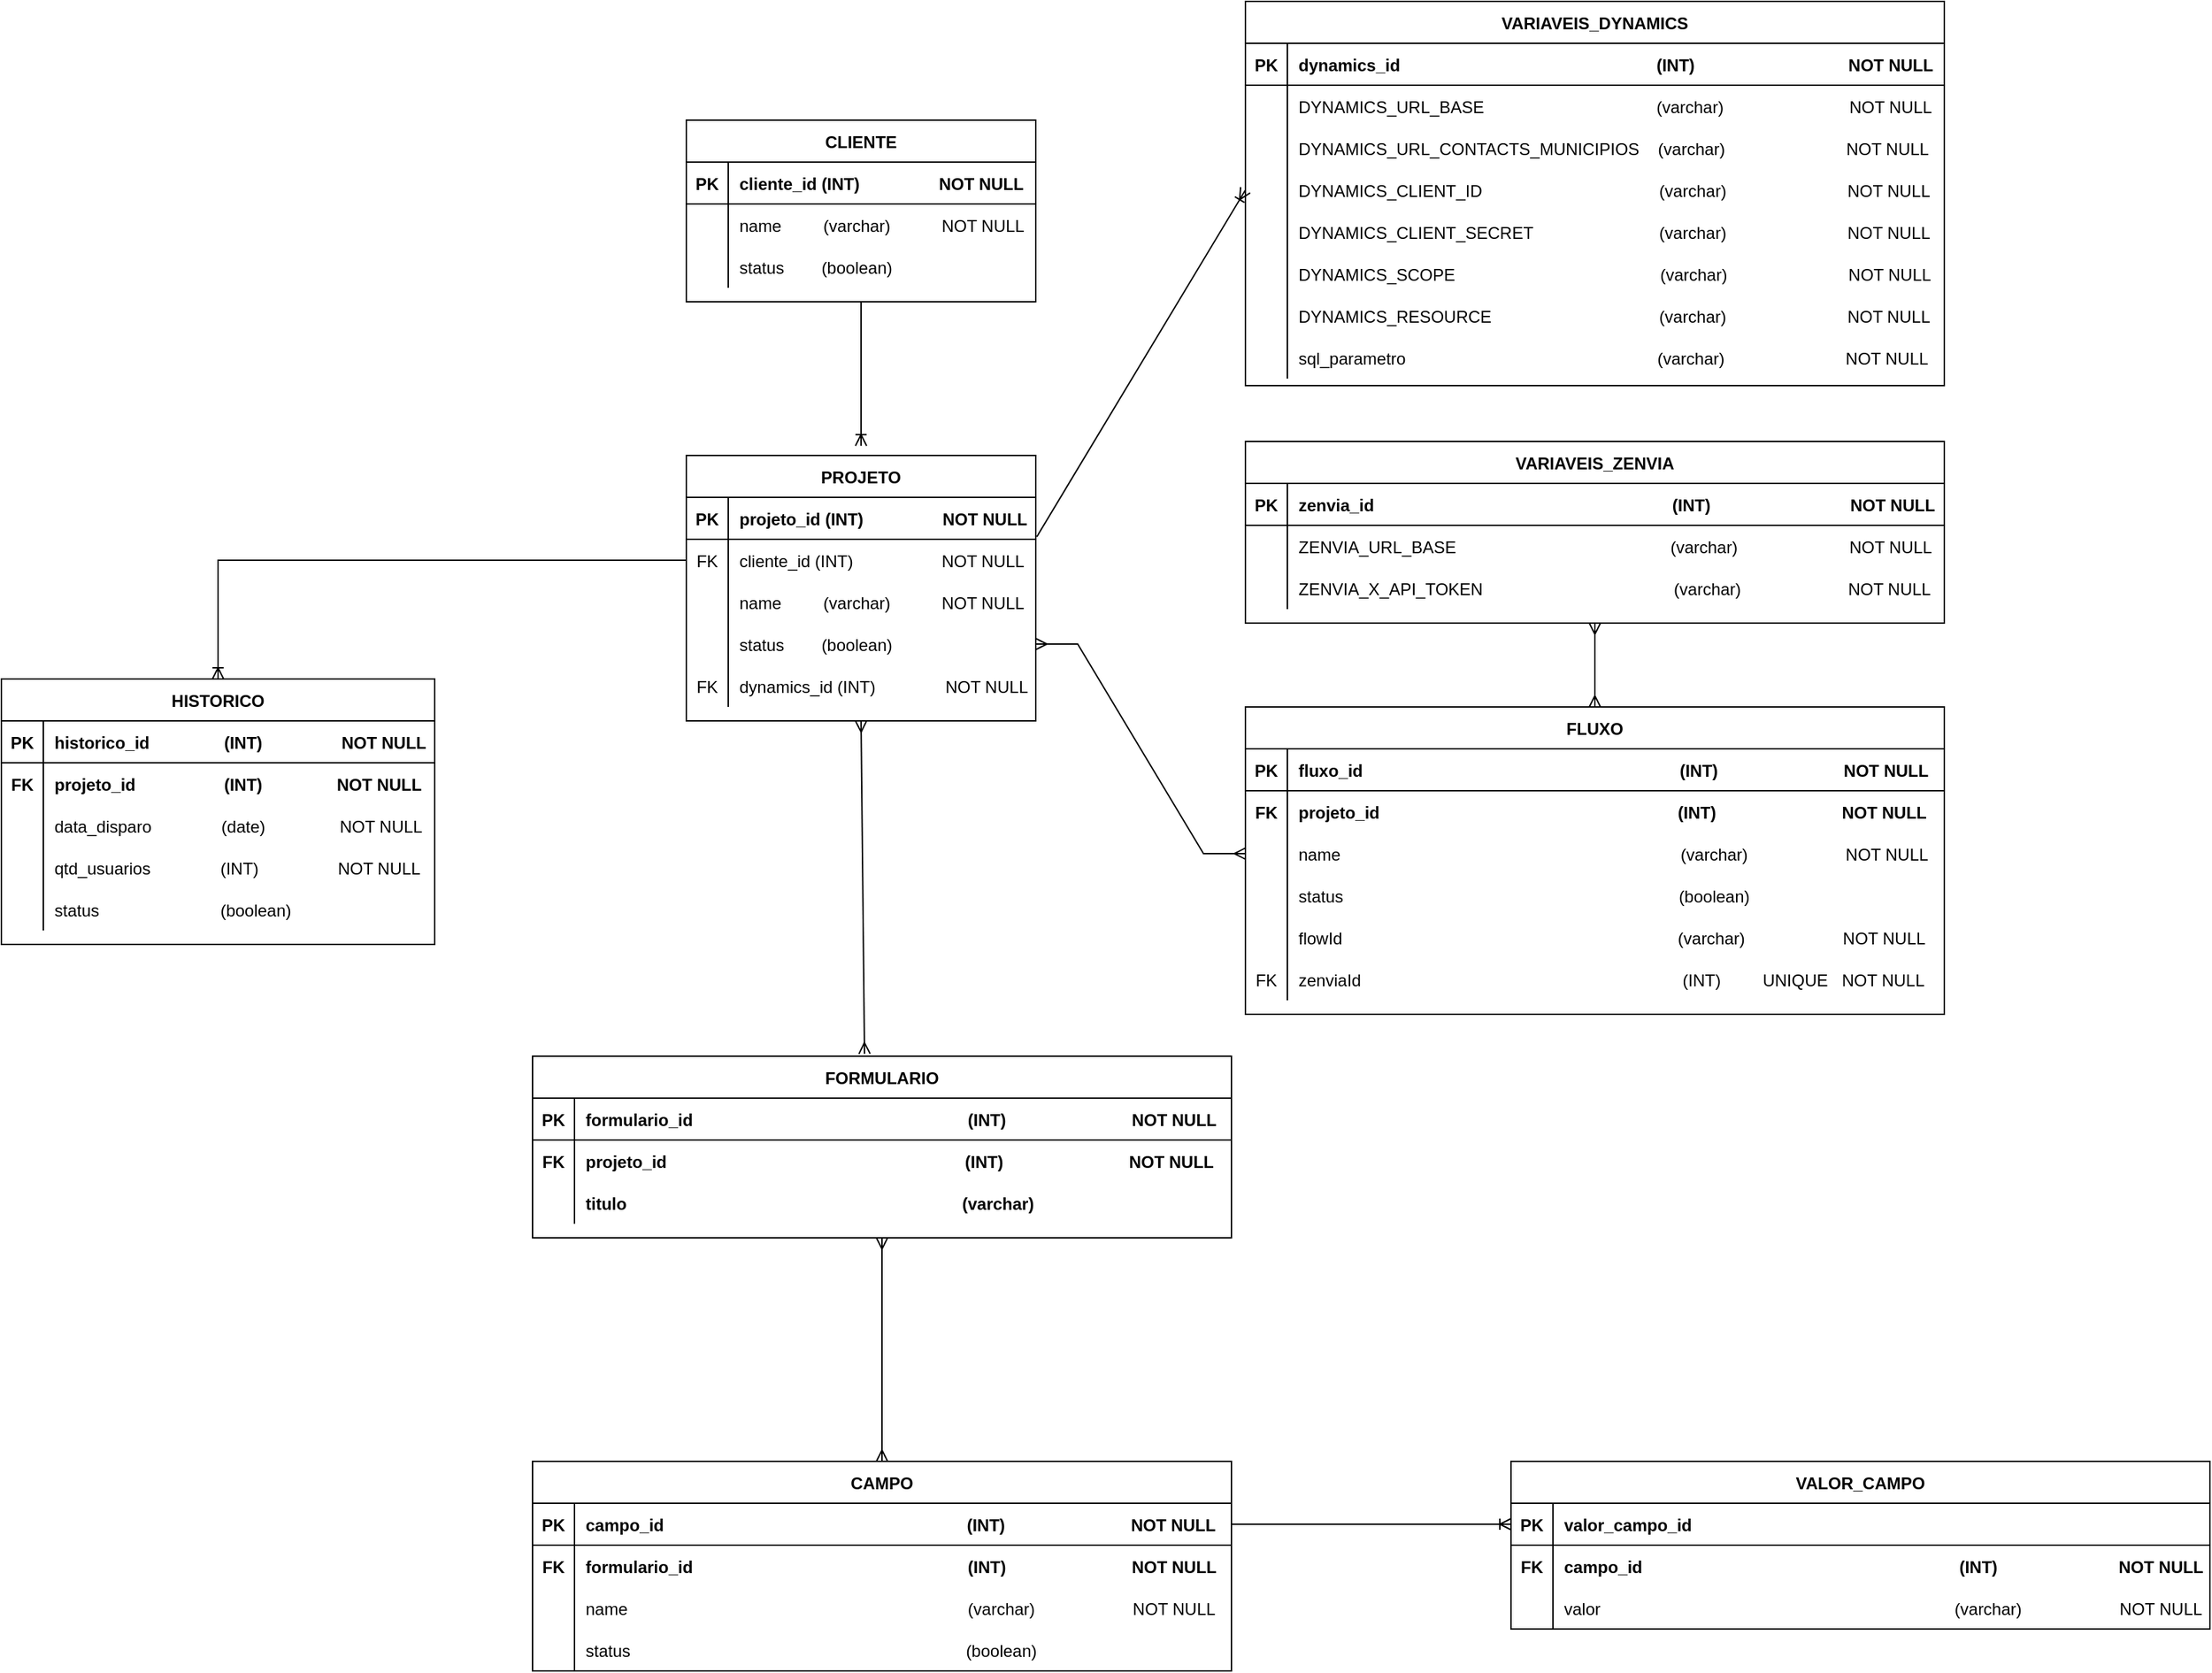 <mxfile>
    <diagram id="R2lEEEUBdFMjLlhIrx00" name="Page-1">
        <mxGraphModel dx="3023" dy="1340" grid="1" gridSize="10" guides="1" tooltips="1" connect="1" arrows="1" fold="1" page="0" pageScale="1" pageWidth="850" pageHeight="1100" math="0" shadow="0" extFonts="Permanent Marker^https://fonts.googleapis.com/css?family=Permanent+Marker">
            <root>
                <mxCell id="0"/>
                <mxCell id="1" parent="0"/>
                <mxCell id="C-vyLk0tnHw3VtMMgP7b-23" value="CLIENTE" style="shape=table;startSize=30;container=1;collapsible=1;childLayout=tableLayout;fixedRows=1;rowLines=0;fontStyle=1;align=center;resizeLast=1;" parent="1" vertex="1">
                    <mxGeometry x="-800" y="-600" width="250" height="130" as="geometry">
                        <mxRectangle x="-800" y="-600" width="90" height="30" as="alternateBounds"/>
                    </mxGeometry>
                </mxCell>
                <mxCell id="C-vyLk0tnHw3VtMMgP7b-24" value="" style="shape=partialRectangle;collapsible=0;dropTarget=0;pointerEvents=0;fillColor=none;points=[[0,0.5],[1,0.5]];portConstraint=eastwest;top=0;left=0;right=0;bottom=1;" parent="C-vyLk0tnHw3VtMMgP7b-23" vertex="1">
                    <mxGeometry y="30" width="250" height="30" as="geometry"/>
                </mxCell>
                <mxCell id="C-vyLk0tnHw3VtMMgP7b-25" value="PK" style="shape=partialRectangle;overflow=hidden;connectable=0;fillColor=none;top=0;left=0;bottom=0;right=0;fontStyle=1;" parent="C-vyLk0tnHw3VtMMgP7b-24" vertex="1">
                    <mxGeometry width="30" height="30" as="geometry">
                        <mxRectangle width="30" height="30" as="alternateBounds"/>
                    </mxGeometry>
                </mxCell>
                <mxCell id="C-vyLk0tnHw3VtMMgP7b-26" value="cliente_id (INT)                 NOT NULL" style="shape=partialRectangle;overflow=hidden;connectable=0;fillColor=none;top=0;left=0;bottom=0;right=0;align=left;spacingLeft=6;fontStyle=1;" parent="C-vyLk0tnHw3VtMMgP7b-24" vertex="1">
                    <mxGeometry x="30" width="220" height="30" as="geometry">
                        <mxRectangle width="220" height="30" as="alternateBounds"/>
                    </mxGeometry>
                </mxCell>
                <mxCell id="C-vyLk0tnHw3VtMMgP7b-27" value="" style="shape=partialRectangle;collapsible=0;dropTarget=0;pointerEvents=0;fillColor=none;points=[[0,0.5],[1,0.5]];portConstraint=eastwest;top=0;left=0;right=0;bottom=0;" parent="C-vyLk0tnHw3VtMMgP7b-23" vertex="1">
                    <mxGeometry y="60" width="250" height="30" as="geometry"/>
                </mxCell>
                <mxCell id="C-vyLk0tnHw3VtMMgP7b-28" value="" style="shape=partialRectangle;overflow=hidden;connectable=0;fillColor=none;top=0;left=0;bottom=0;right=0;" parent="C-vyLk0tnHw3VtMMgP7b-27" vertex="1">
                    <mxGeometry width="30" height="30" as="geometry">
                        <mxRectangle width="30" height="30" as="alternateBounds"/>
                    </mxGeometry>
                </mxCell>
                <mxCell id="C-vyLk0tnHw3VtMMgP7b-29" value="name         (varchar)           NOT NULL" style="shape=partialRectangle;overflow=hidden;connectable=0;fillColor=none;top=0;left=0;bottom=0;right=0;align=left;spacingLeft=6;" parent="C-vyLk0tnHw3VtMMgP7b-27" vertex="1">
                    <mxGeometry x="30" width="220" height="30" as="geometry">
                        <mxRectangle width="220" height="30" as="alternateBounds"/>
                    </mxGeometry>
                </mxCell>
                <mxCell id="YJOw1v-t9TyEqtgabkwd-2" value="" style="shape=partialRectangle;collapsible=0;dropTarget=0;pointerEvents=0;fillColor=none;points=[[0,0.5],[1,0.5]];portConstraint=eastwest;top=0;left=0;right=0;bottom=0;" parent="C-vyLk0tnHw3VtMMgP7b-23" vertex="1">
                    <mxGeometry y="90" width="250" height="30" as="geometry"/>
                </mxCell>
                <mxCell id="YJOw1v-t9TyEqtgabkwd-3" value="" style="shape=partialRectangle;overflow=hidden;connectable=0;fillColor=none;top=0;left=0;bottom=0;right=0;" parent="YJOw1v-t9TyEqtgabkwd-2" vertex="1">
                    <mxGeometry width="30" height="30" as="geometry">
                        <mxRectangle width="30" height="30" as="alternateBounds"/>
                    </mxGeometry>
                </mxCell>
                <mxCell id="YJOw1v-t9TyEqtgabkwd-4" value="status        (boolean)          " style="shape=partialRectangle;overflow=hidden;connectable=0;fillColor=none;top=0;left=0;bottom=0;right=0;align=left;spacingLeft=6;" parent="YJOw1v-t9TyEqtgabkwd-2" vertex="1">
                    <mxGeometry x="30" width="220" height="30" as="geometry">
                        <mxRectangle width="220" height="30" as="alternateBounds"/>
                    </mxGeometry>
                </mxCell>
                <mxCell id="YJOw1v-t9TyEqtgabkwd-5" value="VARIAVEIS_DYNAMICS" style="shape=table;startSize=30;container=1;collapsible=1;childLayout=tableLayout;fixedRows=1;rowLines=0;fontStyle=1;align=center;resizeLast=1;" parent="1" vertex="1">
                    <mxGeometry x="-400" y="-685" width="500" height="275" as="geometry">
                        <mxRectangle x="-400" y="-600" width="90" height="30" as="alternateBounds"/>
                    </mxGeometry>
                </mxCell>
                <mxCell id="YJOw1v-t9TyEqtgabkwd-6" value="" style="shape=partialRectangle;collapsible=0;dropTarget=0;pointerEvents=0;fillColor=none;points=[[0,0.5],[1,0.5]];portConstraint=eastwest;top=0;left=0;right=0;bottom=1;" parent="YJOw1v-t9TyEqtgabkwd-5" vertex="1">
                    <mxGeometry y="30" width="500" height="30" as="geometry"/>
                </mxCell>
                <mxCell id="YJOw1v-t9TyEqtgabkwd-7" value="PK" style="shape=partialRectangle;overflow=hidden;connectable=0;fillColor=none;top=0;left=0;bottom=0;right=0;fontStyle=1;" parent="YJOw1v-t9TyEqtgabkwd-6" vertex="1">
                    <mxGeometry width="30" height="30" as="geometry">
                        <mxRectangle width="30" height="30" as="alternateBounds"/>
                    </mxGeometry>
                </mxCell>
                <mxCell id="YJOw1v-t9TyEqtgabkwd-8" value="dynamics_id                                                       (INT)                                 NOT NULL" style="shape=partialRectangle;overflow=hidden;connectable=0;fillColor=none;top=0;left=0;bottom=0;right=0;align=left;spacingLeft=6;fontStyle=1;" parent="YJOw1v-t9TyEqtgabkwd-6" vertex="1">
                    <mxGeometry x="30" width="470" height="30" as="geometry">
                        <mxRectangle width="470" height="30" as="alternateBounds"/>
                    </mxGeometry>
                </mxCell>
                <mxCell id="YJOw1v-t9TyEqtgabkwd-12" value="" style="shape=partialRectangle;collapsible=0;dropTarget=0;pointerEvents=0;fillColor=none;points=[[0,0.5],[1,0.5]];portConstraint=eastwest;top=0;left=0;right=0;bottom=0;" parent="YJOw1v-t9TyEqtgabkwd-5" vertex="1">
                    <mxGeometry y="60" width="500" height="30" as="geometry"/>
                </mxCell>
                <mxCell id="YJOw1v-t9TyEqtgabkwd-13" value="" style="shape=partialRectangle;overflow=hidden;connectable=0;fillColor=none;top=0;left=0;bottom=0;right=0;" parent="YJOw1v-t9TyEqtgabkwd-12" vertex="1">
                    <mxGeometry width="30" height="30" as="geometry">
                        <mxRectangle width="30" height="30" as="alternateBounds"/>
                    </mxGeometry>
                </mxCell>
                <mxCell id="YJOw1v-t9TyEqtgabkwd-14" value="DYNAMICS_URL_BASE                                     (varchar)                           NOT NULL" style="shape=partialRectangle;overflow=hidden;connectable=0;fillColor=none;top=0;left=0;bottom=0;right=0;align=left;spacingLeft=6;" parent="YJOw1v-t9TyEqtgabkwd-12" vertex="1">
                    <mxGeometry x="30" width="470" height="30" as="geometry">
                        <mxRectangle width="470" height="30" as="alternateBounds"/>
                    </mxGeometry>
                </mxCell>
                <mxCell id="YJOw1v-t9TyEqtgabkwd-25" value="" style="shape=partialRectangle;collapsible=0;dropTarget=0;pointerEvents=0;fillColor=none;points=[[0,0.5],[1,0.5]];portConstraint=eastwest;top=0;left=0;right=0;bottom=0;" parent="YJOw1v-t9TyEqtgabkwd-5" vertex="1">
                    <mxGeometry y="90" width="500" height="30" as="geometry"/>
                </mxCell>
                <mxCell id="YJOw1v-t9TyEqtgabkwd-26" value="" style="shape=partialRectangle;overflow=hidden;connectable=0;fillColor=none;top=0;left=0;bottom=0;right=0;" parent="YJOw1v-t9TyEqtgabkwd-25" vertex="1">
                    <mxGeometry width="30" height="30" as="geometry">
                        <mxRectangle width="30" height="30" as="alternateBounds"/>
                    </mxGeometry>
                </mxCell>
                <mxCell id="YJOw1v-t9TyEqtgabkwd-27" value="DYNAMICS_URL_CONTACTS_MUNICIPIOS    (varchar)                          NOT NULL" style="shape=partialRectangle;overflow=hidden;connectable=0;fillColor=none;top=0;left=0;bottom=0;right=0;align=left;spacingLeft=6;" parent="YJOw1v-t9TyEqtgabkwd-25" vertex="1">
                    <mxGeometry x="30" width="470" height="30" as="geometry">
                        <mxRectangle width="470" height="30" as="alternateBounds"/>
                    </mxGeometry>
                </mxCell>
                <mxCell id="YJOw1v-t9TyEqtgabkwd-28" value="" style="shape=partialRectangle;collapsible=0;dropTarget=0;pointerEvents=0;fillColor=none;points=[[0,0.5],[1,0.5]];portConstraint=eastwest;top=0;left=0;right=0;bottom=0;" parent="YJOw1v-t9TyEqtgabkwd-5" vertex="1">
                    <mxGeometry y="120" width="500" height="30" as="geometry"/>
                </mxCell>
                <mxCell id="YJOw1v-t9TyEqtgabkwd-29" value="" style="shape=partialRectangle;overflow=hidden;connectable=0;fillColor=none;top=0;left=0;bottom=0;right=0;" parent="YJOw1v-t9TyEqtgabkwd-28" vertex="1">
                    <mxGeometry width="30" height="30" as="geometry">
                        <mxRectangle width="30" height="30" as="alternateBounds"/>
                    </mxGeometry>
                </mxCell>
                <mxCell id="YJOw1v-t9TyEqtgabkwd-30" value="DYNAMICS_CLIENT_ID                                      (varchar)                           NOT NULL" style="shape=partialRectangle;overflow=hidden;connectable=0;fillColor=none;top=0;left=0;bottom=0;right=0;align=left;spacingLeft=6;" parent="YJOw1v-t9TyEqtgabkwd-28" vertex="1">
                    <mxGeometry x="30" width="470" height="30" as="geometry">
                        <mxRectangle width="470" height="30" as="alternateBounds"/>
                    </mxGeometry>
                </mxCell>
                <mxCell id="YJOw1v-t9TyEqtgabkwd-31" value="" style="shape=partialRectangle;collapsible=0;dropTarget=0;pointerEvents=0;fillColor=none;points=[[0,0.5],[1,0.5]];portConstraint=eastwest;top=0;left=0;right=0;bottom=0;" parent="YJOw1v-t9TyEqtgabkwd-5" vertex="1">
                    <mxGeometry y="150" width="500" height="30" as="geometry"/>
                </mxCell>
                <mxCell id="YJOw1v-t9TyEqtgabkwd-32" value="" style="shape=partialRectangle;overflow=hidden;connectable=0;fillColor=none;top=0;left=0;bottom=0;right=0;" parent="YJOw1v-t9TyEqtgabkwd-31" vertex="1">
                    <mxGeometry width="30" height="30" as="geometry">
                        <mxRectangle width="30" height="30" as="alternateBounds"/>
                    </mxGeometry>
                </mxCell>
                <mxCell id="YJOw1v-t9TyEqtgabkwd-33" value="DYNAMICS_CLIENT_SECRET                           (varchar)                          NOT NULL" style="shape=partialRectangle;overflow=hidden;connectable=0;fillColor=none;top=0;left=0;bottom=0;right=0;align=left;spacingLeft=6;" parent="YJOw1v-t9TyEqtgabkwd-31" vertex="1">
                    <mxGeometry x="30" width="470" height="30" as="geometry">
                        <mxRectangle width="470" height="30" as="alternateBounds"/>
                    </mxGeometry>
                </mxCell>
                <mxCell id="YJOw1v-t9TyEqtgabkwd-34" value="" style="shape=partialRectangle;collapsible=0;dropTarget=0;pointerEvents=0;fillColor=none;points=[[0,0.5],[1,0.5]];portConstraint=eastwest;top=0;left=0;right=0;bottom=0;" parent="YJOw1v-t9TyEqtgabkwd-5" vertex="1">
                    <mxGeometry y="180" width="500" height="30" as="geometry"/>
                </mxCell>
                <mxCell id="YJOw1v-t9TyEqtgabkwd-35" value="" style="shape=partialRectangle;overflow=hidden;connectable=0;fillColor=none;top=0;left=0;bottom=0;right=0;" parent="YJOw1v-t9TyEqtgabkwd-34" vertex="1">
                    <mxGeometry width="30" height="30" as="geometry">
                        <mxRectangle width="30" height="30" as="alternateBounds"/>
                    </mxGeometry>
                </mxCell>
                <mxCell id="YJOw1v-t9TyEqtgabkwd-36" value="DYNAMICS_SCOPE                                            (varchar)                          NOT NULL" style="shape=partialRectangle;overflow=hidden;connectable=0;fillColor=none;top=0;left=0;bottom=0;right=0;align=left;spacingLeft=6;" parent="YJOw1v-t9TyEqtgabkwd-34" vertex="1">
                    <mxGeometry x="30" width="470" height="30" as="geometry">
                        <mxRectangle width="470" height="30" as="alternateBounds"/>
                    </mxGeometry>
                </mxCell>
                <mxCell id="YJOw1v-t9TyEqtgabkwd-37" value="" style="shape=partialRectangle;collapsible=0;dropTarget=0;pointerEvents=0;fillColor=none;points=[[0,0.5],[1,0.5]];portConstraint=eastwest;top=0;left=0;right=0;bottom=0;" parent="YJOw1v-t9TyEqtgabkwd-5" vertex="1">
                    <mxGeometry y="210" width="500" height="30" as="geometry"/>
                </mxCell>
                <mxCell id="YJOw1v-t9TyEqtgabkwd-38" value="" style="shape=partialRectangle;overflow=hidden;connectable=0;fillColor=none;top=0;left=0;bottom=0;right=0;" parent="YJOw1v-t9TyEqtgabkwd-37" vertex="1">
                    <mxGeometry width="30" height="30" as="geometry">
                        <mxRectangle width="30" height="30" as="alternateBounds"/>
                    </mxGeometry>
                </mxCell>
                <mxCell id="YJOw1v-t9TyEqtgabkwd-39" value="DYNAMICS_RESOURCE                                    (varchar)                          NOT NULL" style="shape=partialRectangle;overflow=hidden;connectable=0;fillColor=none;top=0;left=0;bottom=0;right=0;align=left;spacingLeft=6;" parent="YJOw1v-t9TyEqtgabkwd-37" vertex="1">
                    <mxGeometry x="30" width="470" height="30" as="geometry">
                        <mxRectangle width="470" height="30" as="alternateBounds"/>
                    </mxGeometry>
                </mxCell>
                <mxCell id="YJOw1v-t9TyEqtgabkwd-193" value="" style="shape=partialRectangle;collapsible=0;dropTarget=0;pointerEvents=0;fillColor=none;points=[[0,0.5],[1,0.5]];portConstraint=eastwest;top=0;left=0;right=0;bottom=0;" parent="YJOw1v-t9TyEqtgabkwd-5" vertex="1">
                    <mxGeometry y="240" width="500" height="30" as="geometry"/>
                </mxCell>
                <mxCell id="YJOw1v-t9TyEqtgabkwd-194" value="" style="shape=partialRectangle;overflow=hidden;connectable=0;fillColor=none;top=0;left=0;bottom=0;right=0;" parent="YJOw1v-t9TyEqtgabkwd-193" vertex="1">
                    <mxGeometry width="30" height="30" as="geometry">
                        <mxRectangle width="30" height="30" as="alternateBounds"/>
                    </mxGeometry>
                </mxCell>
                <mxCell id="YJOw1v-t9TyEqtgabkwd-195" value="sql_parametro                                                      (varchar)                          NOT NULL" style="shape=partialRectangle;overflow=hidden;connectable=0;fillColor=none;top=0;left=0;bottom=0;right=0;align=left;spacingLeft=6;" parent="YJOw1v-t9TyEqtgabkwd-193" vertex="1">
                    <mxGeometry x="30" width="470" height="30" as="geometry">
                        <mxRectangle width="470" height="30" as="alternateBounds"/>
                    </mxGeometry>
                </mxCell>
                <mxCell id="YJOw1v-t9TyEqtgabkwd-15" value="VARIAVEIS_ZENVIA" style="shape=table;startSize=30;container=1;collapsible=1;childLayout=tableLayout;fixedRows=1;rowLines=0;fontStyle=1;align=center;resizeLast=1;" parent="1" vertex="1">
                    <mxGeometry x="-400" y="-370" width="500" height="130" as="geometry">
                        <mxRectangle x="280" y="150" width="90" height="30" as="alternateBounds"/>
                    </mxGeometry>
                </mxCell>
                <mxCell id="YJOw1v-t9TyEqtgabkwd-16" value="" style="shape=partialRectangle;collapsible=0;dropTarget=0;pointerEvents=0;fillColor=none;points=[[0,0.5],[1,0.5]];portConstraint=eastwest;top=0;left=0;right=0;bottom=1;" parent="YJOw1v-t9TyEqtgabkwd-15" vertex="1">
                    <mxGeometry y="30" width="500" height="30" as="geometry"/>
                </mxCell>
                <mxCell id="YJOw1v-t9TyEqtgabkwd-17" value="PK" style="shape=partialRectangle;overflow=hidden;connectable=0;fillColor=none;top=0;left=0;bottom=0;right=0;fontStyle=1;" parent="YJOw1v-t9TyEqtgabkwd-16" vertex="1">
                    <mxGeometry width="30" height="30" as="geometry">
                        <mxRectangle width="30" height="30" as="alternateBounds"/>
                    </mxGeometry>
                </mxCell>
                <mxCell id="YJOw1v-t9TyEqtgabkwd-18" value="zenvia_id                                                                (INT)                              NOT NULL" style="shape=partialRectangle;overflow=hidden;connectable=0;fillColor=none;top=0;left=0;bottom=0;right=0;align=left;spacingLeft=6;fontStyle=1;" parent="YJOw1v-t9TyEqtgabkwd-16" vertex="1">
                    <mxGeometry x="30" width="470" height="30" as="geometry">
                        <mxRectangle width="470" height="30" as="alternateBounds"/>
                    </mxGeometry>
                </mxCell>
                <mxCell id="YJOw1v-t9TyEqtgabkwd-22" value="" style="shape=partialRectangle;collapsible=0;dropTarget=0;pointerEvents=0;fillColor=none;points=[[0,0.5],[1,0.5]];portConstraint=eastwest;top=0;left=0;right=0;bottom=0;" parent="YJOw1v-t9TyEqtgabkwd-15" vertex="1">
                    <mxGeometry y="60" width="500" height="30" as="geometry"/>
                </mxCell>
                <mxCell id="YJOw1v-t9TyEqtgabkwd-23" value="" style="shape=partialRectangle;overflow=hidden;connectable=0;fillColor=none;top=0;left=0;bottom=0;right=0;" parent="YJOw1v-t9TyEqtgabkwd-22" vertex="1">
                    <mxGeometry width="30" height="30" as="geometry">
                        <mxRectangle width="30" height="30" as="alternateBounds"/>
                    </mxGeometry>
                </mxCell>
                <mxCell id="YJOw1v-t9TyEqtgabkwd-24" value="ZENVIA_URL_BASE                                              (varchar)                        NOT NULL" style="shape=partialRectangle;overflow=hidden;connectable=0;fillColor=none;top=0;left=0;bottom=0;right=0;align=left;spacingLeft=6;" parent="YJOw1v-t9TyEqtgabkwd-22" vertex="1">
                    <mxGeometry x="30" width="470" height="30" as="geometry">
                        <mxRectangle width="470" height="30" as="alternateBounds"/>
                    </mxGeometry>
                </mxCell>
                <mxCell id="YJOw1v-t9TyEqtgabkwd-56" value="" style="shape=partialRectangle;collapsible=0;dropTarget=0;pointerEvents=0;fillColor=none;points=[[0,0.5],[1,0.5]];portConstraint=eastwest;top=0;left=0;right=0;bottom=0;" parent="YJOw1v-t9TyEqtgabkwd-15" vertex="1">
                    <mxGeometry y="90" width="500" height="30" as="geometry"/>
                </mxCell>
                <mxCell id="YJOw1v-t9TyEqtgabkwd-57" value="" style="shape=partialRectangle;overflow=hidden;connectable=0;fillColor=none;top=0;left=0;bottom=0;right=0;" parent="YJOw1v-t9TyEqtgabkwd-56" vertex="1">
                    <mxGeometry width="30" height="30" as="geometry">
                        <mxRectangle width="30" height="30" as="alternateBounds"/>
                    </mxGeometry>
                </mxCell>
                <mxCell id="YJOw1v-t9TyEqtgabkwd-58" value="ZENVIA_X_API_TOKEN                                         (varchar)                       NOT NULL" style="shape=partialRectangle;overflow=hidden;connectable=0;fillColor=none;top=0;left=0;bottom=0;right=0;align=left;spacingLeft=6;" parent="YJOw1v-t9TyEqtgabkwd-56" vertex="1">
                    <mxGeometry x="30" width="470" height="30" as="geometry">
                        <mxRectangle width="470" height="30" as="alternateBounds"/>
                    </mxGeometry>
                </mxCell>
                <mxCell id="YJOw1v-t9TyEqtgabkwd-46" value="FLUXO" style="shape=table;startSize=30;container=1;collapsible=1;childLayout=tableLayout;fixedRows=1;rowLines=0;fontStyle=1;align=center;resizeLast=1;" parent="1" vertex="1">
                    <mxGeometry x="-400" y="-180" width="500" height="220" as="geometry">
                        <mxRectangle x="280" y="150" width="90" height="30" as="alternateBounds"/>
                    </mxGeometry>
                </mxCell>
                <mxCell id="YJOw1v-t9TyEqtgabkwd-47" value="" style="shape=partialRectangle;collapsible=0;dropTarget=0;pointerEvents=0;fillColor=none;points=[[0,0.5],[1,0.5]];portConstraint=eastwest;top=0;left=0;right=0;bottom=1;" parent="YJOw1v-t9TyEqtgabkwd-46" vertex="1">
                    <mxGeometry y="30" width="500" height="30" as="geometry"/>
                </mxCell>
                <mxCell id="YJOw1v-t9TyEqtgabkwd-48" value="PK" style="shape=partialRectangle;overflow=hidden;connectable=0;fillColor=none;top=0;left=0;bottom=0;right=0;fontStyle=1;" parent="YJOw1v-t9TyEqtgabkwd-47" vertex="1">
                    <mxGeometry width="30" height="30" as="geometry">
                        <mxRectangle width="30" height="30" as="alternateBounds"/>
                    </mxGeometry>
                </mxCell>
                <mxCell id="YJOw1v-t9TyEqtgabkwd-49" value="fluxo_id                                                                    (INT)                           NOT NULL" style="shape=partialRectangle;overflow=hidden;connectable=0;fillColor=none;top=0;left=0;bottom=0;right=0;align=left;spacingLeft=6;fontStyle=1;" parent="YJOw1v-t9TyEqtgabkwd-47" vertex="1">
                    <mxGeometry x="30" width="470" height="30" as="geometry">
                        <mxRectangle width="470" height="30" as="alternateBounds"/>
                    </mxGeometry>
                </mxCell>
                <mxCell id="YJOw1v-t9TyEqtgabkwd-50" value="" style="shape=partialRectangle;collapsible=0;dropTarget=0;pointerEvents=0;fillColor=none;points=[[0,0.5],[1,0.5]];portConstraint=eastwest;top=0;left=0;right=0;bottom=0;" parent="YJOw1v-t9TyEqtgabkwd-46" vertex="1">
                    <mxGeometry y="60" width="500" height="30" as="geometry"/>
                </mxCell>
                <mxCell id="YJOw1v-t9TyEqtgabkwd-51" value="FK" style="shape=partialRectangle;overflow=hidden;connectable=0;fillColor=none;top=0;left=0;bottom=0;right=0;fontStyle=1" parent="YJOw1v-t9TyEqtgabkwd-50" vertex="1">
                    <mxGeometry width="30" height="30" as="geometry">
                        <mxRectangle width="30" height="30" as="alternateBounds"/>
                    </mxGeometry>
                </mxCell>
                <mxCell id="YJOw1v-t9TyEqtgabkwd-52" value="projeto_id                                                                (INT)                           NOT NULL" style="shape=partialRectangle;overflow=hidden;connectable=0;fillColor=none;top=0;left=0;bottom=0;right=0;align=left;spacingLeft=6;fontStyle=1" parent="YJOw1v-t9TyEqtgabkwd-50" vertex="1">
                    <mxGeometry x="30" width="470" height="30" as="geometry">
                        <mxRectangle width="470" height="30" as="alternateBounds"/>
                    </mxGeometry>
                </mxCell>
                <mxCell id="YJOw1v-t9TyEqtgabkwd-53" value="" style="shape=partialRectangle;collapsible=0;dropTarget=0;pointerEvents=0;fillColor=none;points=[[0,0.5],[1,0.5]];portConstraint=eastwest;top=0;left=0;right=0;bottom=0;" parent="YJOw1v-t9TyEqtgabkwd-46" vertex="1">
                    <mxGeometry y="90" width="500" height="30" as="geometry"/>
                </mxCell>
                <mxCell id="YJOw1v-t9TyEqtgabkwd-54" value="" style="shape=partialRectangle;overflow=hidden;connectable=0;fillColor=none;top=0;left=0;bottom=0;right=0;" parent="YJOw1v-t9TyEqtgabkwd-53" vertex="1">
                    <mxGeometry width="30" height="30" as="geometry">
                        <mxRectangle width="30" height="30" as="alternateBounds"/>
                    </mxGeometry>
                </mxCell>
                <mxCell id="YJOw1v-t9TyEqtgabkwd-55" value="name                                                                         (varchar)                     NOT NULL" style="shape=partialRectangle;overflow=hidden;connectable=0;fillColor=none;top=0;left=0;bottom=0;right=0;align=left;spacingLeft=6;" parent="YJOw1v-t9TyEqtgabkwd-53" vertex="1">
                    <mxGeometry x="30" width="470" height="30" as="geometry">
                        <mxRectangle width="470" height="30" as="alternateBounds"/>
                    </mxGeometry>
                </mxCell>
                <mxCell id="YJOw1v-t9TyEqtgabkwd-72" value="" style="shape=partialRectangle;collapsible=0;dropTarget=0;pointerEvents=0;fillColor=none;points=[[0,0.5],[1,0.5]];portConstraint=eastwest;top=0;left=0;right=0;bottom=0;" parent="YJOw1v-t9TyEqtgabkwd-46" vertex="1">
                    <mxGeometry y="120" width="500" height="30" as="geometry"/>
                </mxCell>
                <mxCell id="YJOw1v-t9TyEqtgabkwd-73" value="" style="shape=partialRectangle;overflow=hidden;connectable=0;fillColor=none;top=0;left=0;bottom=0;right=0;" parent="YJOw1v-t9TyEqtgabkwd-72" vertex="1">
                    <mxGeometry width="30" height="30" as="geometry">
                        <mxRectangle width="30" height="30" as="alternateBounds"/>
                    </mxGeometry>
                </mxCell>
                <mxCell id="YJOw1v-t9TyEqtgabkwd-74" value="status                                                                        (boolean)                    " style="shape=partialRectangle;overflow=hidden;connectable=0;fillColor=none;top=0;left=0;bottom=0;right=0;align=left;spacingLeft=6;" parent="YJOw1v-t9TyEqtgabkwd-72" vertex="1">
                    <mxGeometry x="30" width="470" height="30" as="geometry">
                        <mxRectangle width="470" height="30" as="alternateBounds"/>
                    </mxGeometry>
                </mxCell>
                <mxCell id="YJOw1v-t9TyEqtgabkwd-75" value="" style="shape=partialRectangle;collapsible=0;dropTarget=0;pointerEvents=0;fillColor=none;points=[[0,0.5],[1,0.5]];portConstraint=eastwest;top=0;left=0;right=0;bottom=0;" parent="YJOw1v-t9TyEqtgabkwd-46" vertex="1">
                    <mxGeometry y="150" width="500" height="30" as="geometry"/>
                </mxCell>
                <mxCell id="YJOw1v-t9TyEqtgabkwd-76" value="" style="shape=partialRectangle;overflow=hidden;connectable=0;fillColor=none;top=0;left=0;bottom=0;right=0;" parent="YJOw1v-t9TyEqtgabkwd-75" vertex="1">
                    <mxGeometry width="30" height="30" as="geometry">
                        <mxRectangle width="30" height="30" as="alternateBounds"/>
                    </mxGeometry>
                </mxCell>
                <mxCell id="YJOw1v-t9TyEqtgabkwd-77" value="flowId                                                                        (varchar)                     NOT NULL" style="shape=partialRectangle;overflow=hidden;connectable=0;fillColor=none;top=0;left=0;bottom=0;right=0;align=left;spacingLeft=6;" parent="YJOw1v-t9TyEqtgabkwd-75" vertex="1">
                    <mxGeometry x="30" width="470" height="30" as="geometry">
                        <mxRectangle width="470" height="30" as="alternateBounds"/>
                    </mxGeometry>
                </mxCell>
                <mxCell id="32" value="" style="shape=partialRectangle;collapsible=0;dropTarget=0;pointerEvents=0;fillColor=none;points=[[0,0.5],[1,0.5]];portConstraint=eastwest;top=0;left=0;right=0;bottom=0;" parent="YJOw1v-t9TyEqtgabkwd-46" vertex="1">
                    <mxGeometry y="180" width="500" height="30" as="geometry"/>
                </mxCell>
                <mxCell id="33" value="FK" style="shape=partialRectangle;overflow=hidden;connectable=0;fillColor=none;top=0;left=0;bottom=0;right=0;" parent="32" vertex="1">
                    <mxGeometry width="30" height="30" as="geometry">
                        <mxRectangle width="30" height="30" as="alternateBounds"/>
                    </mxGeometry>
                </mxCell>
                <mxCell id="34" value="zenviaId                                                                     (INT)         UNIQUE   NOT NULL" style="shape=partialRectangle;overflow=hidden;connectable=0;fillColor=none;top=0;left=0;bottom=0;right=0;align=left;spacingLeft=6;" parent="32" vertex="1">
                    <mxGeometry x="30" width="470" height="30" as="geometry">
                        <mxRectangle width="470" height="30" as="alternateBounds"/>
                    </mxGeometry>
                </mxCell>
                <mxCell id="YJOw1v-t9TyEqtgabkwd-62" value="PROJETO" style="shape=table;startSize=30;container=1;collapsible=1;childLayout=tableLayout;fixedRows=1;rowLines=0;fontStyle=1;align=center;resizeLast=1;" parent="1" vertex="1">
                    <mxGeometry x="-800" y="-360" width="250" height="190" as="geometry">
                        <mxRectangle x="-800" y="-360" width="90" height="30" as="alternateBounds"/>
                    </mxGeometry>
                </mxCell>
                <mxCell id="YJOw1v-t9TyEqtgabkwd-63" value="" style="shape=partialRectangle;collapsible=0;dropTarget=0;pointerEvents=0;fillColor=none;points=[[0,0.5],[1,0.5]];portConstraint=eastwest;top=0;left=0;right=0;bottom=1;" parent="YJOw1v-t9TyEqtgabkwd-62" vertex="1">
                    <mxGeometry y="30" width="250" height="30" as="geometry"/>
                </mxCell>
                <mxCell id="YJOw1v-t9TyEqtgabkwd-64" value="PK" style="shape=partialRectangle;overflow=hidden;connectable=0;fillColor=none;top=0;left=0;bottom=0;right=0;fontStyle=1;" parent="YJOw1v-t9TyEqtgabkwd-63" vertex="1">
                    <mxGeometry width="30" height="30" as="geometry">
                        <mxRectangle width="30" height="30" as="alternateBounds"/>
                    </mxGeometry>
                </mxCell>
                <mxCell id="YJOw1v-t9TyEqtgabkwd-65" value="projeto_id (INT)                 NOT NULL" style="shape=partialRectangle;overflow=hidden;connectable=0;fillColor=none;top=0;left=0;bottom=0;right=0;align=left;spacingLeft=6;fontStyle=1;" parent="YJOw1v-t9TyEqtgabkwd-63" vertex="1">
                    <mxGeometry x="30" width="220" height="30" as="geometry">
                        <mxRectangle width="220" height="30" as="alternateBounds"/>
                    </mxGeometry>
                </mxCell>
                <mxCell id="YJOw1v-t9TyEqtgabkwd-66" value="" style="shape=partialRectangle;collapsible=0;dropTarget=0;pointerEvents=0;fillColor=none;points=[[0,0.5],[1,0.5]];portConstraint=eastwest;top=0;left=0;right=0;bottom=0;" parent="YJOw1v-t9TyEqtgabkwd-62" vertex="1">
                    <mxGeometry y="60" width="250" height="30" as="geometry"/>
                </mxCell>
                <mxCell id="YJOw1v-t9TyEqtgabkwd-67" value="FK" style="shape=partialRectangle;overflow=hidden;connectable=0;fillColor=none;top=0;left=0;bottom=0;right=0;" parent="YJOw1v-t9TyEqtgabkwd-66" vertex="1">
                    <mxGeometry width="30" height="30" as="geometry">
                        <mxRectangle width="30" height="30" as="alternateBounds"/>
                    </mxGeometry>
                </mxCell>
                <mxCell id="YJOw1v-t9TyEqtgabkwd-68" value="cliente_id (INT)                   NOT NULL" style="shape=partialRectangle;overflow=hidden;connectable=0;fillColor=none;top=0;left=0;bottom=0;right=0;align=left;spacingLeft=6;" parent="YJOw1v-t9TyEqtgabkwd-66" vertex="1">
                    <mxGeometry x="30" width="220" height="30" as="geometry">
                        <mxRectangle width="220" height="30" as="alternateBounds"/>
                    </mxGeometry>
                </mxCell>
                <mxCell id="YJOw1v-t9TyEqtgabkwd-69" value="" style="shape=partialRectangle;collapsible=0;dropTarget=0;pointerEvents=0;fillColor=none;points=[[0,0.5],[1,0.5]];portConstraint=eastwest;top=0;left=0;right=0;bottom=0;" parent="YJOw1v-t9TyEqtgabkwd-62" vertex="1">
                    <mxGeometry y="90" width="250" height="30" as="geometry"/>
                </mxCell>
                <mxCell id="YJOw1v-t9TyEqtgabkwd-70" value="" style="shape=partialRectangle;overflow=hidden;connectable=0;fillColor=none;top=0;left=0;bottom=0;right=0;" parent="YJOw1v-t9TyEqtgabkwd-69" vertex="1">
                    <mxGeometry width="30" height="30" as="geometry">
                        <mxRectangle width="30" height="30" as="alternateBounds"/>
                    </mxGeometry>
                </mxCell>
                <mxCell id="YJOw1v-t9TyEqtgabkwd-71" value="name         (varchar)           NOT NULL" style="shape=partialRectangle;overflow=hidden;connectable=0;fillColor=none;top=0;left=0;bottom=0;right=0;align=left;spacingLeft=6;" parent="YJOw1v-t9TyEqtgabkwd-69" vertex="1">
                    <mxGeometry x="30" width="220" height="30" as="geometry">
                        <mxRectangle width="220" height="30" as="alternateBounds"/>
                    </mxGeometry>
                </mxCell>
                <mxCell id="11" value="" style="shape=partialRectangle;collapsible=0;dropTarget=0;pointerEvents=0;fillColor=none;points=[[0,0.5],[1,0.5]];portConstraint=eastwest;top=0;left=0;right=0;bottom=0;" parent="YJOw1v-t9TyEqtgabkwd-62" vertex="1">
                    <mxGeometry y="120" width="250" height="30" as="geometry"/>
                </mxCell>
                <mxCell id="12" value="" style="shape=partialRectangle;overflow=hidden;connectable=0;fillColor=none;top=0;left=0;bottom=0;right=0;" parent="11" vertex="1">
                    <mxGeometry width="30" height="30" as="geometry">
                        <mxRectangle width="30" height="30" as="alternateBounds"/>
                    </mxGeometry>
                </mxCell>
                <mxCell id="13" value="status        (boolean)          " style="shape=partialRectangle;overflow=hidden;connectable=0;fillColor=none;top=0;left=0;bottom=0;right=0;align=left;spacingLeft=6;" parent="11" vertex="1">
                    <mxGeometry x="30" width="220" height="30" as="geometry">
                        <mxRectangle width="220" height="30" as="alternateBounds"/>
                    </mxGeometry>
                </mxCell>
                <mxCell id="29" value="" style="shape=partialRectangle;collapsible=0;dropTarget=0;pointerEvents=0;fillColor=none;points=[[0,0.5],[1,0.5]];portConstraint=eastwest;top=0;left=0;right=0;bottom=0;" parent="YJOw1v-t9TyEqtgabkwd-62" vertex="1">
                    <mxGeometry y="150" width="250" height="30" as="geometry"/>
                </mxCell>
                <mxCell id="30" value="FK" style="shape=partialRectangle;overflow=hidden;connectable=0;fillColor=none;top=0;left=0;bottom=0;right=0;" parent="29" vertex="1">
                    <mxGeometry width="30" height="30" as="geometry">
                        <mxRectangle width="30" height="30" as="alternateBounds"/>
                    </mxGeometry>
                </mxCell>
                <mxCell id="31" value="dynamics_id (INT)               NOT NULL" style="shape=partialRectangle;overflow=hidden;connectable=0;fillColor=none;top=0;left=0;bottom=0;right=0;align=left;spacingLeft=6;" parent="29" vertex="1">
                    <mxGeometry x="30" width="220" height="30" as="geometry">
                        <mxRectangle width="220" height="30" as="alternateBounds"/>
                    </mxGeometry>
                </mxCell>
                <mxCell id="YJOw1v-t9TyEqtgabkwd-105" value="" style="fontSize=12;html=1;endArrow=ERoneToMany;rounded=0;exitX=0.5;exitY=1;exitDx=0;exitDy=0;entryX=0.5;entryY=-0.036;entryDx=0;entryDy=0;entryPerimeter=0;" parent="1" source="C-vyLk0tnHw3VtMMgP7b-23" target="YJOw1v-t9TyEqtgabkwd-62" edge="1">
                    <mxGeometry width="100" height="100" relative="1" as="geometry">
                        <mxPoint x="-680" y="-320" as="sourcePoint"/>
                        <mxPoint x="-680" y="-250" as="targetPoint"/>
                    </mxGeometry>
                </mxCell>
                <mxCell id="YJOw1v-t9TyEqtgabkwd-110" value="" style="fontSize=12;html=1;endArrow=ERoneToMany;rounded=0;exitX=1.003;exitY=-0.06;exitDx=0;exitDy=0;exitPerimeter=0;entryX=0;entryY=0.5;entryDx=0;entryDy=0;" parent="1" source="YJOw1v-t9TyEqtgabkwd-66" target="YJOw1v-t9TyEqtgabkwd-28" edge="1">
                    <mxGeometry width="100" height="100" relative="1" as="geometry">
                        <mxPoint x="-540" y="-240" as="sourcePoint"/>
                        <mxPoint x="-440" y="-340" as="targetPoint"/>
                    </mxGeometry>
                </mxCell>
                <mxCell id="YJOw1v-t9TyEqtgabkwd-112" value="CAMPO" style="shape=table;startSize=30;container=1;collapsible=1;childLayout=tableLayout;fixedRows=1;rowLines=0;fontStyle=1;align=center;resizeLast=1;" parent="1" vertex="1">
                    <mxGeometry x="-910" y="360" width="500" height="150" as="geometry">
                        <mxRectangle x="280" y="150" width="90" height="30" as="alternateBounds"/>
                    </mxGeometry>
                </mxCell>
                <mxCell id="YJOw1v-t9TyEqtgabkwd-113" value="" style="shape=partialRectangle;collapsible=0;dropTarget=0;pointerEvents=0;fillColor=none;points=[[0,0.5],[1,0.5]];portConstraint=eastwest;top=0;left=0;right=0;bottom=1;" parent="YJOw1v-t9TyEqtgabkwd-112" vertex="1">
                    <mxGeometry y="30" width="500" height="30" as="geometry"/>
                </mxCell>
                <mxCell id="YJOw1v-t9TyEqtgabkwd-114" value="PK" style="shape=partialRectangle;overflow=hidden;connectable=0;fillColor=none;top=0;left=0;bottom=0;right=0;fontStyle=1;" parent="YJOw1v-t9TyEqtgabkwd-113" vertex="1">
                    <mxGeometry width="30" height="30" as="geometry">
                        <mxRectangle width="30" height="30" as="alternateBounds"/>
                    </mxGeometry>
                </mxCell>
                <mxCell id="YJOw1v-t9TyEqtgabkwd-115" value="campo_id                                                                 (INT)                           NOT NULL" style="shape=partialRectangle;overflow=hidden;connectable=0;fillColor=none;top=0;left=0;bottom=0;right=0;align=left;spacingLeft=6;fontStyle=1;" parent="YJOw1v-t9TyEqtgabkwd-113" vertex="1">
                    <mxGeometry x="30" width="470" height="30" as="geometry">
                        <mxRectangle width="470" height="30" as="alternateBounds"/>
                    </mxGeometry>
                </mxCell>
                <mxCell id="YJOw1v-t9TyEqtgabkwd-116" value="" style="shape=partialRectangle;collapsible=0;dropTarget=0;pointerEvents=0;fillColor=none;points=[[0,0.5],[1,0.5]];portConstraint=eastwest;top=0;left=0;right=0;bottom=0;" parent="YJOw1v-t9TyEqtgabkwd-112" vertex="1">
                    <mxGeometry y="60" width="500" height="30" as="geometry"/>
                </mxCell>
                <mxCell id="YJOw1v-t9TyEqtgabkwd-117" value="FK" style="shape=partialRectangle;overflow=hidden;connectable=0;fillColor=none;top=0;left=0;bottom=0;right=0;fontStyle=1" parent="YJOw1v-t9TyEqtgabkwd-116" vertex="1">
                    <mxGeometry width="30" height="30" as="geometry">
                        <mxRectangle width="30" height="30" as="alternateBounds"/>
                    </mxGeometry>
                </mxCell>
                <mxCell id="YJOw1v-t9TyEqtgabkwd-118" value="formulario_id                                                           (INT)                           NOT NULL" style="shape=partialRectangle;overflow=hidden;connectable=0;fillColor=none;top=0;left=0;bottom=0;right=0;align=left;spacingLeft=6;fontStyle=1" parent="YJOw1v-t9TyEqtgabkwd-116" vertex="1">
                    <mxGeometry x="30" width="470" height="30" as="geometry">
                        <mxRectangle width="470" height="30" as="alternateBounds"/>
                    </mxGeometry>
                </mxCell>
                <mxCell id="YJOw1v-t9TyEqtgabkwd-119" value="" style="shape=partialRectangle;collapsible=0;dropTarget=0;pointerEvents=0;fillColor=none;points=[[0,0.5],[1,0.5]];portConstraint=eastwest;top=0;left=0;right=0;bottom=0;" parent="YJOw1v-t9TyEqtgabkwd-112" vertex="1">
                    <mxGeometry y="90" width="500" height="30" as="geometry"/>
                </mxCell>
                <mxCell id="YJOw1v-t9TyEqtgabkwd-120" value="" style="shape=partialRectangle;overflow=hidden;connectable=0;fillColor=none;top=0;left=0;bottom=0;right=0;" parent="YJOw1v-t9TyEqtgabkwd-119" vertex="1">
                    <mxGeometry width="30" height="30" as="geometry">
                        <mxRectangle width="30" height="30" as="alternateBounds"/>
                    </mxGeometry>
                </mxCell>
                <mxCell id="YJOw1v-t9TyEqtgabkwd-121" value="name                                                                         (varchar)                     NOT NULL" style="shape=partialRectangle;overflow=hidden;connectable=0;fillColor=none;top=0;left=0;bottom=0;right=0;align=left;spacingLeft=6;" parent="YJOw1v-t9TyEqtgabkwd-119" vertex="1">
                    <mxGeometry x="30" width="470" height="30" as="geometry">
                        <mxRectangle width="470" height="30" as="alternateBounds"/>
                    </mxGeometry>
                </mxCell>
                <mxCell id="YJOw1v-t9TyEqtgabkwd-122" value="" style="shape=partialRectangle;collapsible=0;dropTarget=0;pointerEvents=0;fillColor=none;points=[[0,0.5],[1,0.5]];portConstraint=eastwest;top=0;left=0;right=0;bottom=0;" parent="YJOw1v-t9TyEqtgabkwd-112" vertex="1">
                    <mxGeometry y="120" width="500" height="30" as="geometry"/>
                </mxCell>
                <mxCell id="YJOw1v-t9TyEqtgabkwd-123" value="" style="shape=partialRectangle;overflow=hidden;connectable=0;fillColor=none;top=0;left=0;bottom=0;right=0;" parent="YJOw1v-t9TyEqtgabkwd-122" vertex="1">
                    <mxGeometry width="30" height="30" as="geometry">
                        <mxRectangle width="30" height="30" as="alternateBounds"/>
                    </mxGeometry>
                </mxCell>
                <mxCell id="YJOw1v-t9TyEqtgabkwd-124" value="status                                                                        (boolean)                     " style="shape=partialRectangle;overflow=hidden;connectable=0;fillColor=none;top=0;left=0;bottom=0;right=0;align=left;spacingLeft=6;" parent="YJOw1v-t9TyEqtgabkwd-122" vertex="1">
                    <mxGeometry x="30" width="470" height="30" as="geometry">
                        <mxRectangle width="470" height="30" as="alternateBounds"/>
                    </mxGeometry>
                </mxCell>
                <mxCell id="YJOw1v-t9TyEqtgabkwd-131" value="FORMULARIO" style="shape=table;startSize=30;container=1;collapsible=1;childLayout=tableLayout;fixedRows=1;rowLines=0;fontStyle=1;align=center;resizeLast=1;" parent="1" vertex="1">
                    <mxGeometry x="-910" y="70" width="500" height="130" as="geometry">
                        <mxRectangle x="280" y="150" width="90" height="30" as="alternateBounds"/>
                    </mxGeometry>
                </mxCell>
                <mxCell id="YJOw1v-t9TyEqtgabkwd-132" value="" style="shape=partialRectangle;collapsible=0;dropTarget=0;pointerEvents=0;fillColor=none;points=[[0,0.5],[1,0.5]];portConstraint=eastwest;top=0;left=0;right=0;bottom=1;" parent="YJOw1v-t9TyEqtgabkwd-131" vertex="1">
                    <mxGeometry y="30" width="500" height="30" as="geometry"/>
                </mxCell>
                <mxCell id="YJOw1v-t9TyEqtgabkwd-133" value="PK" style="shape=partialRectangle;overflow=hidden;connectable=0;fillColor=none;top=0;left=0;bottom=0;right=0;fontStyle=1;" parent="YJOw1v-t9TyEqtgabkwd-132" vertex="1">
                    <mxGeometry width="30" height="30" as="geometry">
                        <mxRectangle width="30" height="30" as="alternateBounds"/>
                    </mxGeometry>
                </mxCell>
                <mxCell id="YJOw1v-t9TyEqtgabkwd-134" value="formulario_id                                                           (INT)                           NOT NULL" style="shape=partialRectangle;overflow=hidden;connectable=0;fillColor=none;top=0;left=0;bottom=0;right=0;align=left;spacingLeft=6;fontStyle=1;" parent="YJOw1v-t9TyEqtgabkwd-132" vertex="1">
                    <mxGeometry x="30" width="470" height="30" as="geometry">
                        <mxRectangle width="470" height="30" as="alternateBounds"/>
                    </mxGeometry>
                </mxCell>
                <mxCell id="YJOw1v-t9TyEqtgabkwd-135" value="" style="shape=partialRectangle;collapsible=0;dropTarget=0;pointerEvents=0;fillColor=none;points=[[0,0.5],[1,0.5]];portConstraint=eastwest;top=0;left=0;right=0;bottom=0;" parent="YJOw1v-t9TyEqtgabkwd-131" vertex="1">
                    <mxGeometry y="60" width="500" height="30" as="geometry"/>
                </mxCell>
                <mxCell id="YJOw1v-t9TyEqtgabkwd-136" value="FK" style="shape=partialRectangle;overflow=hidden;connectable=0;fillColor=none;top=0;left=0;bottom=0;right=0;fontStyle=1" parent="YJOw1v-t9TyEqtgabkwd-135" vertex="1">
                    <mxGeometry width="30" height="30" as="geometry">
                        <mxRectangle width="30" height="30" as="alternateBounds"/>
                    </mxGeometry>
                </mxCell>
                <mxCell id="YJOw1v-t9TyEqtgabkwd-137" value="projeto_id                                                                (INT)                           NOT NULL" style="shape=partialRectangle;overflow=hidden;connectable=0;fillColor=none;top=0;left=0;bottom=0;right=0;align=left;spacingLeft=6;fontStyle=1" parent="YJOw1v-t9TyEqtgabkwd-135" vertex="1">
                    <mxGeometry x="30" width="470" height="30" as="geometry">
                        <mxRectangle width="470" height="30" as="alternateBounds"/>
                    </mxGeometry>
                </mxCell>
                <mxCell id="YJOw1v-t9TyEqtgabkwd-138" value="" style="shape=partialRectangle;collapsible=0;dropTarget=0;pointerEvents=0;fillColor=none;points=[[0,0.5],[1,0.5]];portConstraint=eastwest;top=0;left=0;right=0;bottom=0;" parent="YJOw1v-t9TyEqtgabkwd-131" vertex="1">
                    <mxGeometry y="90" width="500" height="30" as="geometry"/>
                </mxCell>
                <mxCell id="YJOw1v-t9TyEqtgabkwd-139" value="" style="shape=partialRectangle;overflow=hidden;connectable=0;fillColor=none;top=0;left=0;bottom=0;right=0;" parent="YJOw1v-t9TyEqtgabkwd-138" vertex="1">
                    <mxGeometry width="30" height="30" as="geometry">
                        <mxRectangle width="30" height="30" as="alternateBounds"/>
                    </mxGeometry>
                </mxCell>
                <mxCell id="YJOw1v-t9TyEqtgabkwd-140" value="titulo                                                                        (varchar)" style="shape=partialRectangle;overflow=hidden;connectable=0;fillColor=none;top=0;left=0;bottom=0;right=0;align=left;spacingLeft=6;fontStyle=1" parent="YJOw1v-t9TyEqtgabkwd-138" vertex="1">
                    <mxGeometry x="30" width="470" height="30" as="geometry">
                        <mxRectangle width="470" height="30" as="alternateBounds"/>
                    </mxGeometry>
                </mxCell>
                <mxCell id="YJOw1v-t9TyEqtgabkwd-150" value="VALOR_CAMPO" style="shape=table;startSize=30;container=1;collapsible=1;childLayout=tableLayout;fixedRows=1;rowLines=0;fontStyle=1;align=center;resizeLast=1;swimlaneLine=1;rounded=0;shadow=0;" parent="1" vertex="1">
                    <mxGeometry x="-210" y="360" width="500" height="120" as="geometry">
                        <mxRectangle x="280" y="150" width="90" height="30" as="alternateBounds"/>
                    </mxGeometry>
                </mxCell>
                <mxCell id="YJOw1v-t9TyEqtgabkwd-151" value="" style="shape=partialRectangle;collapsible=0;dropTarget=0;pointerEvents=0;fillColor=none;points=[[0,0.5],[1,0.5]];portConstraint=eastwest;top=0;left=0;right=0;bottom=1;" parent="YJOw1v-t9TyEqtgabkwd-150" vertex="1">
                    <mxGeometry y="30" width="500" height="30" as="geometry"/>
                </mxCell>
                <mxCell id="YJOw1v-t9TyEqtgabkwd-152" value="PK" style="shape=partialRectangle;overflow=hidden;connectable=0;fillColor=none;top=0;left=0;bottom=0;right=0;fontStyle=1;" parent="YJOw1v-t9TyEqtgabkwd-151" vertex="1">
                    <mxGeometry width="30" height="30" as="geometry">
                        <mxRectangle width="30" height="30" as="alternateBounds"/>
                    </mxGeometry>
                </mxCell>
                <mxCell id="YJOw1v-t9TyEqtgabkwd-153" value="valor_campo_id" style="shape=partialRectangle;overflow=hidden;connectable=0;fillColor=none;top=0;left=0;bottom=0;right=0;align=left;spacingLeft=6;fontStyle=1;" parent="YJOw1v-t9TyEqtgabkwd-151" vertex="1">
                    <mxGeometry x="30" width="470" height="30" as="geometry">
                        <mxRectangle width="470" height="30" as="alternateBounds"/>
                    </mxGeometry>
                </mxCell>
                <mxCell id="YJOw1v-t9TyEqtgabkwd-154" value="" style="shape=partialRectangle;collapsible=0;dropTarget=0;pointerEvents=0;fillColor=none;points=[[0,0.5],[1,0.5]];portConstraint=eastwest;top=0;left=0;right=0;bottom=0;" parent="YJOw1v-t9TyEqtgabkwd-150" vertex="1">
                    <mxGeometry y="60" width="500" height="30" as="geometry"/>
                </mxCell>
                <mxCell id="YJOw1v-t9TyEqtgabkwd-155" value="FK" style="shape=partialRectangle;overflow=hidden;connectable=0;fillColor=none;top=0;left=0;bottom=0;right=0;fontStyle=1" parent="YJOw1v-t9TyEqtgabkwd-154" vertex="1">
                    <mxGeometry width="30" height="30" as="geometry">
                        <mxRectangle width="30" height="30" as="alternateBounds"/>
                    </mxGeometry>
                </mxCell>
                <mxCell id="YJOw1v-t9TyEqtgabkwd-156" value="campo_id                                                                    (INT)                          NOT NULL" style="shape=partialRectangle;overflow=hidden;connectable=0;fillColor=none;top=0;left=0;bottom=0;right=0;align=left;spacingLeft=6;fontStyle=1" parent="YJOw1v-t9TyEqtgabkwd-154" vertex="1">
                    <mxGeometry x="30" width="470" height="30" as="geometry">
                        <mxRectangle width="470" height="30" as="alternateBounds"/>
                    </mxGeometry>
                </mxCell>
                <mxCell id="YJOw1v-t9TyEqtgabkwd-157" value="" style="shape=partialRectangle;collapsible=0;dropTarget=0;pointerEvents=0;fillColor=none;points=[[0,0.5],[1,0.5]];portConstraint=eastwest;top=0;left=0;right=0;bottom=0;" parent="YJOw1v-t9TyEqtgabkwd-150" vertex="1">
                    <mxGeometry y="90" width="500" height="30" as="geometry"/>
                </mxCell>
                <mxCell id="YJOw1v-t9TyEqtgabkwd-158" value="" style="shape=partialRectangle;overflow=hidden;connectable=0;fillColor=none;top=0;left=0;bottom=0;right=0;" parent="YJOw1v-t9TyEqtgabkwd-157" vertex="1">
                    <mxGeometry width="30" height="30" as="geometry">
                        <mxRectangle width="30" height="30" as="alternateBounds"/>
                    </mxGeometry>
                </mxCell>
                <mxCell id="YJOw1v-t9TyEqtgabkwd-159" value="valor                                                                            (varchar)                     NOT NULL" style="shape=partialRectangle;overflow=hidden;connectable=0;fillColor=none;top=0;left=0;bottom=0;right=0;align=left;spacingLeft=6;fontStyle=0" parent="YJOw1v-t9TyEqtgabkwd-157" vertex="1">
                    <mxGeometry x="30" width="470" height="30" as="geometry">
                        <mxRectangle width="470" height="30" as="alternateBounds"/>
                    </mxGeometry>
                </mxCell>
                <mxCell id="YJOw1v-t9TyEqtgabkwd-170" value="" style="edgeStyle=entityRelationEdgeStyle;fontSize=12;html=1;endArrow=ERmany;startArrow=ERmany;rounded=0;exitX=1;exitY=0.5;exitDx=0;exitDy=0;entryX=0;entryY=0.5;entryDx=0;entryDy=0;" parent="1" source="11" target="YJOw1v-t9TyEqtgabkwd-53" edge="1">
                    <mxGeometry width="100" height="100" relative="1" as="geometry">
                        <mxPoint x="-510" y="190" as="sourcePoint"/>
                        <mxPoint x="-410" y="90" as="targetPoint"/>
                        <Array as="points">
                            <mxPoint x="-490" y="150"/>
                        </Array>
                    </mxGeometry>
                </mxCell>
                <mxCell id="YJOw1v-t9TyEqtgabkwd-171" value="" style="fontSize=12;html=1;endArrow=ERmany;startArrow=ERmany;rounded=0;exitX=0.5;exitY=1;exitDx=0;exitDy=0;entryX=0.5;entryY=0;entryDx=0;entryDy=0;" parent="1" source="YJOw1v-t9TyEqtgabkwd-131" target="YJOw1v-t9TyEqtgabkwd-112" edge="1">
                    <mxGeometry width="100" height="100" relative="1" as="geometry">
                        <mxPoint x="-1038.0" y="206.26" as="sourcePoint"/>
                        <mxPoint x="-700" y="310" as="targetPoint"/>
                    </mxGeometry>
                </mxCell>
                <mxCell id="YJOw1v-t9TyEqtgabkwd-172" value="" style="fontSize=12;html=1;endArrow=ERoneToMany;rounded=0;exitX=1;exitY=0.5;exitDx=0;exitDy=0;" parent="1" source="YJOw1v-t9TyEqtgabkwd-113" target="YJOw1v-t9TyEqtgabkwd-151" edge="1">
                    <mxGeometry width="100" height="100" relative="1" as="geometry">
                        <mxPoint x="-510" y="440" as="sourcePoint"/>
                        <mxPoint x="-410" y="340" as="targetPoint"/>
                    </mxGeometry>
                </mxCell>
                <mxCell id="YJOw1v-t9TyEqtgabkwd-173" value="HISTORICO" style="shape=table;startSize=30;container=1;collapsible=1;childLayout=tableLayout;fixedRows=1;rowLines=0;fontStyle=1;align=center;resizeLast=1;" parent="1" vertex="1">
                    <mxGeometry x="-1290" y="-200" width="310" height="190" as="geometry">
                        <mxRectangle x="280" y="150" width="90" height="30" as="alternateBounds"/>
                    </mxGeometry>
                </mxCell>
                <mxCell id="YJOw1v-t9TyEqtgabkwd-174" value="" style="shape=partialRectangle;collapsible=0;dropTarget=0;pointerEvents=0;fillColor=none;points=[[0,0.5],[1,0.5]];portConstraint=eastwest;top=0;left=0;right=0;bottom=1;" parent="YJOw1v-t9TyEqtgabkwd-173" vertex="1">
                    <mxGeometry y="30" width="310" height="30" as="geometry"/>
                </mxCell>
                <mxCell id="YJOw1v-t9TyEqtgabkwd-175" value="PK" style="shape=partialRectangle;overflow=hidden;connectable=0;fillColor=none;top=0;left=0;bottom=0;right=0;fontStyle=1;" parent="YJOw1v-t9TyEqtgabkwd-174" vertex="1">
                    <mxGeometry width="30" height="30" as="geometry">
                        <mxRectangle width="30" height="30" as="alternateBounds"/>
                    </mxGeometry>
                </mxCell>
                <mxCell id="YJOw1v-t9TyEqtgabkwd-176" value="historico_id                (INT)                 NOT NULL" style="shape=partialRectangle;overflow=hidden;connectable=0;fillColor=none;top=0;left=0;bottom=0;right=0;align=left;spacingLeft=6;fontStyle=1;" parent="YJOw1v-t9TyEqtgabkwd-174" vertex="1">
                    <mxGeometry x="30" width="280" height="30" as="geometry">
                        <mxRectangle width="280" height="30" as="alternateBounds"/>
                    </mxGeometry>
                </mxCell>
                <mxCell id="YJOw1v-t9TyEqtgabkwd-177" value="" style="shape=partialRectangle;collapsible=0;dropTarget=0;pointerEvents=0;fillColor=none;points=[[0,0.5],[1,0.5]];portConstraint=eastwest;top=0;left=0;right=0;bottom=0;" parent="YJOw1v-t9TyEqtgabkwd-173" vertex="1">
                    <mxGeometry y="60" width="310" height="30" as="geometry"/>
                </mxCell>
                <mxCell id="YJOw1v-t9TyEqtgabkwd-178" value="FK" style="shape=partialRectangle;overflow=hidden;connectable=0;fillColor=none;top=0;left=0;bottom=0;right=0;fontStyle=1" parent="YJOw1v-t9TyEqtgabkwd-177" vertex="1">
                    <mxGeometry width="30" height="30" as="geometry">
                        <mxRectangle width="30" height="30" as="alternateBounds"/>
                    </mxGeometry>
                </mxCell>
                <mxCell id="YJOw1v-t9TyEqtgabkwd-179" value="projeto_id                   (INT)                NOT NULL" style="shape=partialRectangle;overflow=hidden;connectable=0;fillColor=none;top=0;left=0;bottom=0;right=0;align=left;spacingLeft=6;fontStyle=1" parent="YJOw1v-t9TyEqtgabkwd-177" vertex="1">
                    <mxGeometry x="30" width="280" height="30" as="geometry">
                        <mxRectangle width="280" height="30" as="alternateBounds"/>
                    </mxGeometry>
                </mxCell>
                <mxCell id="YJOw1v-t9TyEqtgabkwd-180" value="" style="shape=partialRectangle;collapsible=0;dropTarget=0;pointerEvents=0;fillColor=none;points=[[0,0.5],[1,0.5]];portConstraint=eastwest;top=0;left=0;right=0;bottom=0;" parent="YJOw1v-t9TyEqtgabkwd-173" vertex="1">
                    <mxGeometry y="90" width="310" height="30" as="geometry"/>
                </mxCell>
                <mxCell id="YJOw1v-t9TyEqtgabkwd-181" value="" style="shape=partialRectangle;overflow=hidden;connectable=0;fillColor=none;top=0;left=0;bottom=0;right=0;" parent="YJOw1v-t9TyEqtgabkwd-180" vertex="1">
                    <mxGeometry width="30" height="30" as="geometry">
                        <mxRectangle width="30" height="30" as="alternateBounds"/>
                    </mxGeometry>
                </mxCell>
                <mxCell id="YJOw1v-t9TyEqtgabkwd-182" value="data_disparo               (date)                NOT NULL" style="shape=partialRectangle;overflow=hidden;connectable=0;fillColor=none;top=0;left=0;bottom=0;right=0;align=left;spacingLeft=6;" parent="YJOw1v-t9TyEqtgabkwd-180" vertex="1">
                    <mxGeometry x="30" width="280" height="30" as="geometry">
                        <mxRectangle width="280" height="30" as="alternateBounds"/>
                    </mxGeometry>
                </mxCell>
                <mxCell id="YJOw1v-t9TyEqtgabkwd-183" value="" style="shape=partialRectangle;collapsible=0;dropTarget=0;pointerEvents=0;fillColor=none;points=[[0,0.5],[1,0.5]];portConstraint=eastwest;top=0;left=0;right=0;bottom=0;" parent="YJOw1v-t9TyEqtgabkwd-173" vertex="1">
                    <mxGeometry y="120" width="310" height="30" as="geometry"/>
                </mxCell>
                <mxCell id="YJOw1v-t9TyEqtgabkwd-184" value="" style="shape=partialRectangle;overflow=hidden;connectable=0;fillColor=none;top=0;left=0;bottom=0;right=0;" parent="YJOw1v-t9TyEqtgabkwd-183" vertex="1">
                    <mxGeometry width="30" height="30" as="geometry">
                        <mxRectangle width="30" height="30" as="alternateBounds"/>
                    </mxGeometry>
                </mxCell>
                <mxCell id="YJOw1v-t9TyEqtgabkwd-185" value="qtd_usuarios               (INT)                 NOT NULL" style="shape=partialRectangle;overflow=hidden;connectable=0;fillColor=none;top=0;left=0;bottom=0;right=0;align=left;spacingLeft=6;" parent="YJOw1v-t9TyEqtgabkwd-183" vertex="1">
                    <mxGeometry x="30" width="280" height="30" as="geometry">
                        <mxRectangle width="280" height="30" as="alternateBounds"/>
                    </mxGeometry>
                </mxCell>
                <mxCell id="YJOw1v-t9TyEqtgabkwd-186" value="" style="shape=partialRectangle;collapsible=0;dropTarget=0;pointerEvents=0;fillColor=none;points=[[0,0.5],[1,0.5]];portConstraint=eastwest;top=0;left=0;right=0;bottom=0;" parent="YJOw1v-t9TyEqtgabkwd-173" vertex="1">
                    <mxGeometry y="150" width="310" height="30" as="geometry"/>
                </mxCell>
                <mxCell id="YJOw1v-t9TyEqtgabkwd-187" value="" style="shape=partialRectangle;overflow=hidden;connectable=0;fillColor=none;top=0;left=0;bottom=0;right=0;" parent="YJOw1v-t9TyEqtgabkwd-186" vertex="1">
                    <mxGeometry width="30" height="30" as="geometry">
                        <mxRectangle width="30" height="30" as="alternateBounds"/>
                    </mxGeometry>
                </mxCell>
                <mxCell id="YJOw1v-t9TyEqtgabkwd-188" value="status                          (boolean)          " style="shape=partialRectangle;overflow=hidden;connectable=0;fillColor=none;top=0;left=0;bottom=0;right=0;align=left;spacingLeft=6;" parent="YJOw1v-t9TyEqtgabkwd-186" vertex="1">
                    <mxGeometry x="30" width="280" height="30" as="geometry">
                        <mxRectangle width="280" height="30" as="alternateBounds"/>
                    </mxGeometry>
                </mxCell>
                <mxCell id="YJOw1v-t9TyEqtgabkwd-189" value="" style="fontSize=12;html=1;endArrow=ERoneToMany;rounded=0;entryX=0.5;entryY=0;entryDx=0;entryDy=0;exitX=0;exitY=0.5;exitDx=0;exitDy=0;edgeStyle=orthogonalEdgeStyle;" parent="1" source="YJOw1v-t9TyEqtgabkwd-66" target="YJOw1v-t9TyEqtgabkwd-173" edge="1">
                    <mxGeometry width="100" height="100" relative="1" as="geometry">
                        <mxPoint x="-930" y="-70" as="sourcePoint"/>
                        <mxPoint x="-830" y="-170" as="targetPoint"/>
                    </mxGeometry>
                </mxCell>
                <mxCell id="14" value="" style="fontSize=12;html=1;endArrow=ERmany;startArrow=ERmany;rounded=0;exitX=0.5;exitY=1;exitDx=0;exitDy=0;entryX=0.475;entryY=-0.013;entryDx=0;entryDy=0;entryPerimeter=0;" parent="1" source="YJOw1v-t9TyEqtgabkwd-62" target="YJOw1v-t9TyEqtgabkwd-131" edge="1">
                    <mxGeometry width="100" height="100" relative="1" as="geometry">
                        <mxPoint x="-880" y="-210" as="sourcePoint"/>
                        <mxPoint x="-670" y="30" as="targetPoint"/>
                    </mxGeometry>
                </mxCell>
                <mxCell id="19" value="" style="fontSize=12;html=1;endArrow=ERmany;startArrow=ERmany;rounded=0;exitX=0.5;exitY=1;exitDx=0;exitDy=0;elbow=vertical;entryX=0.5;entryY=0;entryDx=0;entryDy=0;" parent="1" source="YJOw1v-t9TyEqtgabkwd-15" target="YJOw1v-t9TyEqtgabkwd-46" edge="1">
                    <mxGeometry width="100" height="100" relative="1" as="geometry">
                        <mxPoint x="120" y="-280" as="sourcePoint"/>
                        <mxPoint x="260" y="-150" as="targetPoint"/>
                    </mxGeometry>
                </mxCell>
            </root>
        </mxGraphModel>
    </diagram>
</mxfile>
